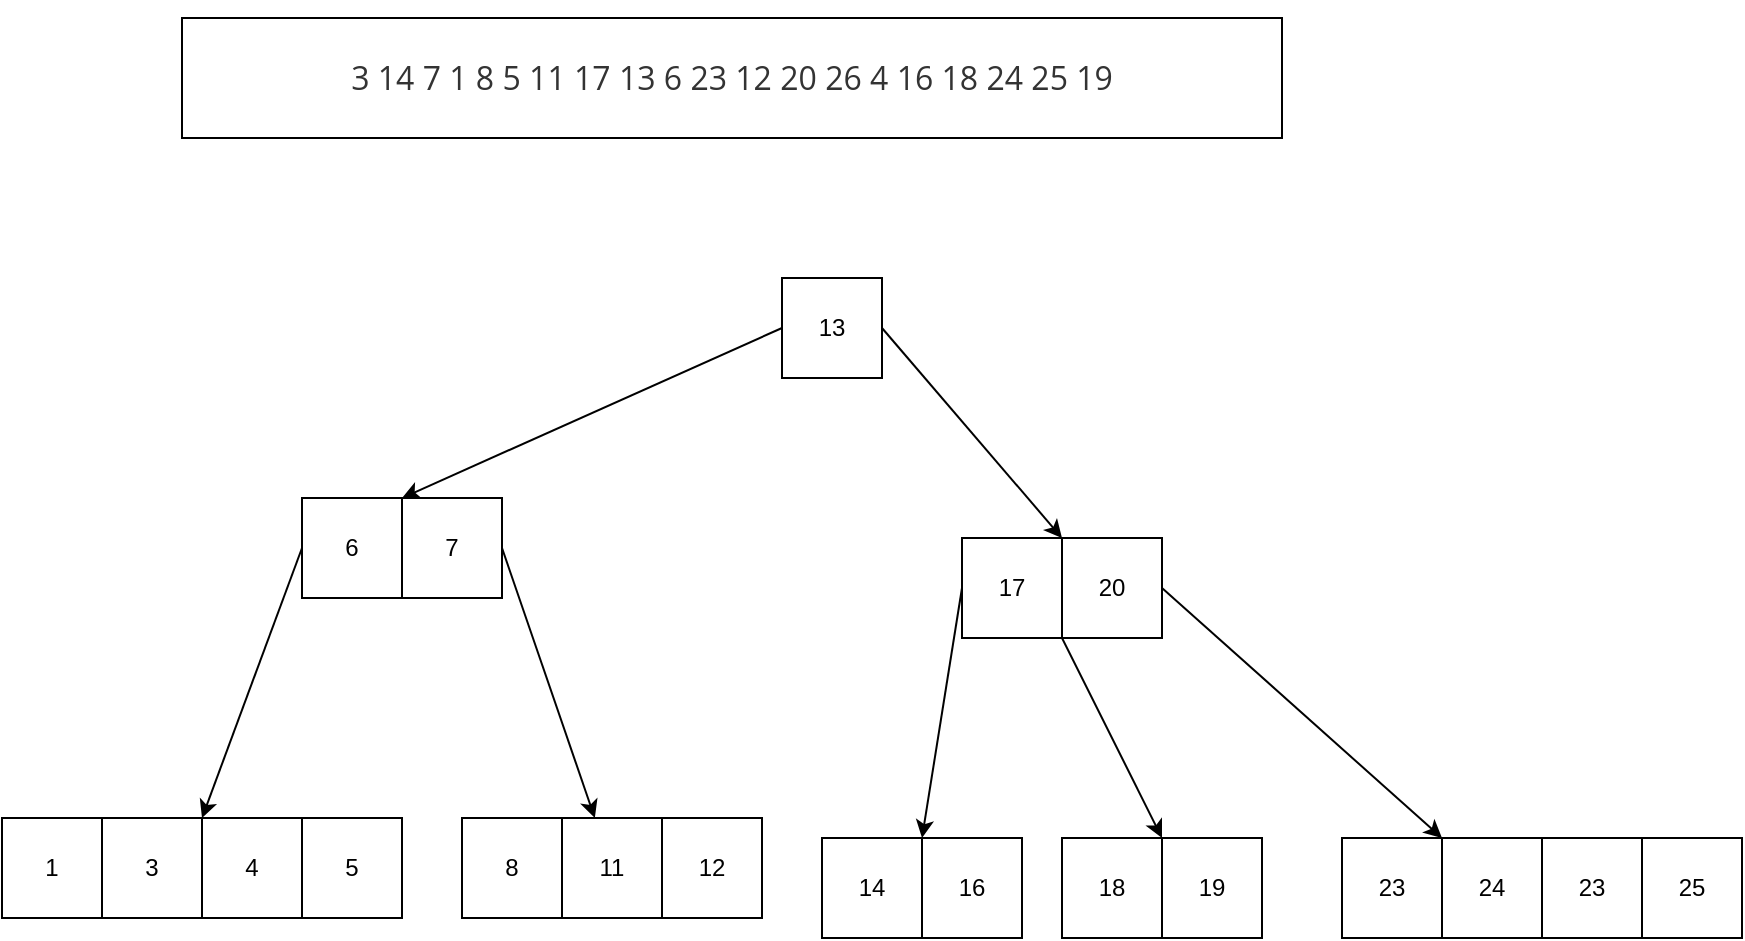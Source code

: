 <mxfile version="14.8.3" type="github">
  <diagram id="hggHjkS5l4CkCPUjyxV3" name="Page-1">
    <mxGraphModel dx="2249" dy="762" grid="1" gridSize="10" guides="1" tooltips="1" connect="1" arrows="1" fold="1" page="1" pageScale="1" pageWidth="827" pageHeight="1169" math="0" shadow="0">
      <root>
        <mxCell id="0" />
        <mxCell id="1" parent="0" />
        <mxCell id="_0CbgOzp7rHHPHCoKWq7-1" value="&#xa;&#xa;&lt;span style=&quot;color: rgb(51, 51, 51); font-family: &amp;quot;open sans&amp;quot;, &amp;quot;clear sans&amp;quot;, &amp;quot;helvetica neue&amp;quot;, helvetica, arial, sans-serif; font-size: 16px; font-style: normal; font-weight: 400; letter-spacing: normal; text-indent: 0px; text-transform: none; word-spacing: 0px; background-color: rgb(255, 255, 255); display: inline; float: none;&quot;&gt;3 14 7 1 8 5 11 17 13 6 23 12 20 26 4 16 18 24 25 19&lt;/span&gt;&#xa;&#xa;" style="rounded=0;whiteSpace=wrap;html=1;" parent="1" vertex="1">
          <mxGeometry x="80" y="30" width="550" height="60" as="geometry" />
        </mxCell>
        <mxCell id="_0CbgOzp7rHHPHCoKWq7-2" value="1" style="rounded=0;whiteSpace=wrap;html=1;" parent="1" vertex="1">
          <mxGeometry x="-10" y="430" width="50" height="50" as="geometry" />
        </mxCell>
        <mxCell id="_0CbgOzp7rHHPHCoKWq7-4" value="3" style="rounded=0;whiteSpace=wrap;html=1;" parent="1" vertex="1">
          <mxGeometry x="40" y="430" width="50" height="50" as="geometry" />
        </mxCell>
        <mxCell id="_0CbgOzp7rHHPHCoKWq7-5" value="8" style="rounded=0;whiteSpace=wrap;html=1;" parent="1" vertex="1">
          <mxGeometry x="220" y="430" width="50" height="50" as="geometry" />
        </mxCell>
        <mxCell id="vV365fKbjTndSh9dlMBD-23" style="edgeStyle=none;rounded=0;orthogonalLoop=1;jettySize=auto;html=1;exitX=0;exitY=0.5;exitDx=0;exitDy=0;entryX=0;entryY=0;entryDx=0;entryDy=0;" edge="1" parent="1" source="_0CbgOzp7rHHPHCoKWq7-6" target="vV365fKbjTndSh9dlMBD-12">
          <mxGeometry relative="1" as="geometry" />
        </mxCell>
        <mxCell id="_0CbgOzp7rHHPHCoKWq7-6" value="6" style="rounded=0;whiteSpace=wrap;html=1;" parent="1" vertex="1">
          <mxGeometry x="140" y="270" width="50" height="50" as="geometry" />
        </mxCell>
        <mxCell id="_0CbgOzp7rHHPHCoKWq7-12" value="11" style="rounded=0;whiteSpace=wrap;html=1;" parent="1" vertex="1">
          <mxGeometry x="270" y="430" width="50" height="50" as="geometry" />
        </mxCell>
        <mxCell id="vV365fKbjTndSh9dlMBD-22" style="edgeStyle=none;rounded=0;orthogonalLoop=1;jettySize=auto;html=1;exitX=1;exitY=0.5;exitDx=0;exitDy=0;" edge="1" parent="1" source="_0CbgOzp7rHHPHCoKWq7-15" target="_0CbgOzp7rHHPHCoKWq7-12">
          <mxGeometry relative="1" as="geometry" />
        </mxCell>
        <mxCell id="_0CbgOzp7rHHPHCoKWq7-15" value="7" style="rounded=0;whiteSpace=wrap;html=1;" parent="1" vertex="1">
          <mxGeometry x="190" y="270" width="50" height="50" as="geometry" />
        </mxCell>
        <mxCell id="_0CbgOzp7rHHPHCoKWq7-18" value="14" style="rounded=0;whiteSpace=wrap;html=1;" parent="1" vertex="1">
          <mxGeometry x="400" y="440" width="50" height="50" as="geometry" />
        </mxCell>
        <mxCell id="vV365fKbjTndSh9dlMBD-18" style="edgeStyle=none;rounded=0;orthogonalLoop=1;jettySize=auto;html=1;exitX=0;exitY=0.5;exitDx=0;exitDy=0;entryX=1;entryY=0;entryDx=0;entryDy=0;" edge="1" parent="1" source="_0CbgOzp7rHHPHCoKWq7-19" target="_0CbgOzp7rHHPHCoKWq7-18">
          <mxGeometry relative="1" as="geometry" />
        </mxCell>
        <mxCell id="_0CbgOzp7rHHPHCoKWq7-19" value="17" style="rounded=0;whiteSpace=wrap;html=1;" parent="1" vertex="1">
          <mxGeometry x="470" y="290" width="50" height="50" as="geometry" />
        </mxCell>
        <mxCell id="vV365fKbjTndSh9dlMBD-20" style="edgeStyle=none;rounded=0;orthogonalLoop=1;jettySize=auto;html=1;exitX=0;exitY=0.5;exitDx=0;exitDy=0;entryX=0;entryY=0;entryDx=0;entryDy=0;" edge="1" parent="1" source="vV365fKbjTndSh9dlMBD-1" target="_0CbgOzp7rHHPHCoKWq7-15">
          <mxGeometry relative="1" as="geometry" />
        </mxCell>
        <mxCell id="vV365fKbjTndSh9dlMBD-21" style="edgeStyle=none;rounded=0;orthogonalLoop=1;jettySize=auto;html=1;exitX=1;exitY=0.5;exitDx=0;exitDy=0;entryX=0;entryY=0;entryDx=0;entryDy=0;" edge="1" parent="1" source="vV365fKbjTndSh9dlMBD-1" target="vV365fKbjTndSh9dlMBD-7">
          <mxGeometry relative="1" as="geometry" />
        </mxCell>
        <mxCell id="vV365fKbjTndSh9dlMBD-1" value="13" style="rounded=0;whiteSpace=wrap;html=1;" vertex="1" parent="1">
          <mxGeometry x="380" y="160" width="50" height="50" as="geometry" />
        </mxCell>
        <mxCell id="vV365fKbjTndSh9dlMBD-2" value="5" style="rounded=0;whiteSpace=wrap;html=1;" vertex="1" parent="1">
          <mxGeometry x="140" y="430" width="50" height="50" as="geometry" />
        </mxCell>
        <mxCell id="vV365fKbjTndSh9dlMBD-4" value="23" style="rounded=0;whiteSpace=wrap;html=1;" vertex="1" parent="1">
          <mxGeometry x="660" y="440" width="50" height="50" as="geometry" />
        </mxCell>
        <mxCell id="vV365fKbjTndSh9dlMBD-5" value="12" style="rounded=0;whiteSpace=wrap;html=1;" vertex="1" parent="1">
          <mxGeometry x="320" y="430" width="50" height="50" as="geometry" />
        </mxCell>
        <mxCell id="vV365fKbjTndSh9dlMBD-6" value="25" style="rounded=0;whiteSpace=wrap;html=1;" vertex="1" parent="1">
          <mxGeometry x="810" y="440" width="50" height="50" as="geometry" />
        </mxCell>
        <mxCell id="vV365fKbjTndSh9dlMBD-11" style="edgeStyle=none;rounded=0;orthogonalLoop=1;jettySize=auto;html=1;exitX=1;exitY=0.5;exitDx=0;exitDy=0;entryX=1;entryY=0;entryDx=0;entryDy=0;" edge="1" parent="1" source="vV365fKbjTndSh9dlMBD-7" target="vV365fKbjTndSh9dlMBD-4">
          <mxGeometry relative="1" as="geometry" />
        </mxCell>
        <mxCell id="vV365fKbjTndSh9dlMBD-19" style="edgeStyle=none;rounded=0;orthogonalLoop=1;jettySize=auto;html=1;exitX=0;exitY=1;exitDx=0;exitDy=0;entryX=1;entryY=0;entryDx=0;entryDy=0;" edge="1" parent="1" source="vV365fKbjTndSh9dlMBD-7" target="vV365fKbjTndSh9dlMBD-17">
          <mxGeometry relative="1" as="geometry" />
        </mxCell>
        <mxCell id="vV365fKbjTndSh9dlMBD-7" value="20" style="rounded=0;whiteSpace=wrap;html=1;" vertex="1" parent="1">
          <mxGeometry x="520" y="290" width="50" height="50" as="geometry" />
        </mxCell>
        <mxCell id="vV365fKbjTndSh9dlMBD-12" value="4" style="rounded=0;whiteSpace=wrap;html=1;" vertex="1" parent="1">
          <mxGeometry x="90" y="430" width="50" height="50" as="geometry" />
        </mxCell>
        <mxCell id="vV365fKbjTndSh9dlMBD-13" value="16" style="rounded=0;whiteSpace=wrap;html=1;" vertex="1" parent="1">
          <mxGeometry x="450" y="440" width="50" height="50" as="geometry" />
        </mxCell>
        <mxCell id="vV365fKbjTndSh9dlMBD-14" value="19" style="rounded=0;whiteSpace=wrap;html=1;" vertex="1" parent="1">
          <mxGeometry x="570" y="440" width="50" height="50" as="geometry" />
        </mxCell>
        <mxCell id="vV365fKbjTndSh9dlMBD-15" value="24" style="rounded=0;whiteSpace=wrap;html=1;" vertex="1" parent="1">
          <mxGeometry x="710" y="440" width="50" height="50" as="geometry" />
        </mxCell>
        <mxCell id="vV365fKbjTndSh9dlMBD-16" value="23" style="rounded=0;whiteSpace=wrap;html=1;" vertex="1" parent="1">
          <mxGeometry x="760" y="440" width="50" height="50" as="geometry" />
        </mxCell>
        <mxCell id="vV365fKbjTndSh9dlMBD-17" value="18" style="rounded=0;whiteSpace=wrap;html=1;" vertex="1" parent="1">
          <mxGeometry x="520" y="440" width="50" height="50" as="geometry" />
        </mxCell>
      </root>
    </mxGraphModel>
  </diagram>
</mxfile>
